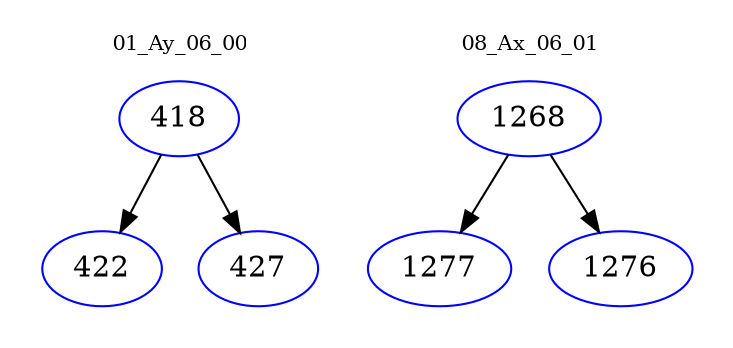 digraph{
subgraph cluster_0 {
color = white
label = "01_Ay_06_00";
fontsize=10;
T0_418 [label="418", color="blue"]
T0_418 -> T0_422 [color="black"]
T0_422 [label="422", color="blue"]
T0_418 -> T0_427 [color="black"]
T0_427 [label="427", color="blue"]
}
subgraph cluster_1 {
color = white
label = "08_Ax_06_01";
fontsize=10;
T1_1268 [label="1268", color="blue"]
T1_1268 -> T1_1277 [color="black"]
T1_1277 [label="1277", color="blue"]
T1_1268 -> T1_1276 [color="black"]
T1_1276 [label="1276", color="blue"]
}
}

